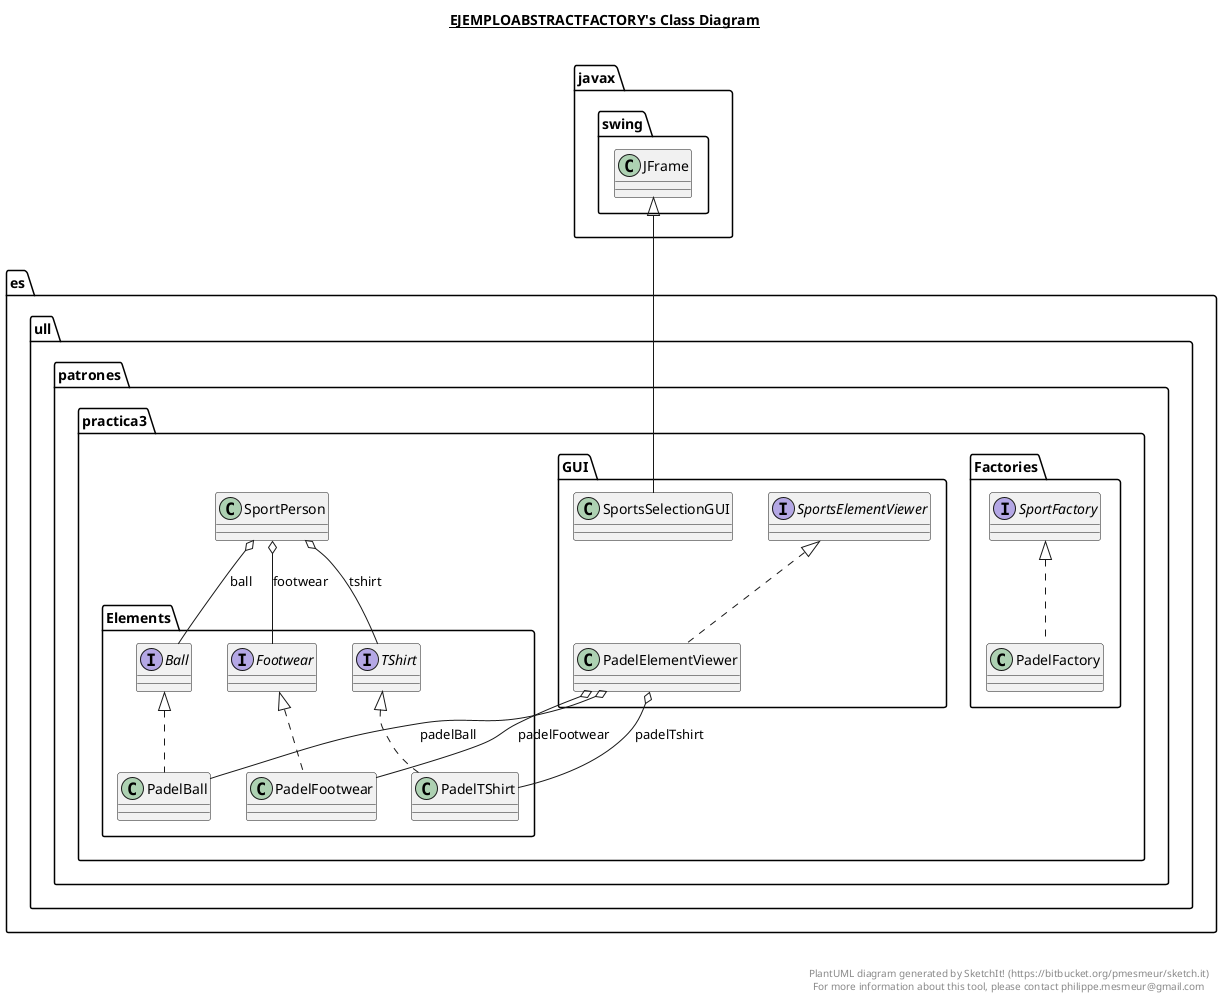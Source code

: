 @startuml

title __EJEMPLOABSTRACTFACTORY's Class Diagram__\n

  namespace es.ull.patrones.practica3 {
    namespace Elements {
      interface es.ull.patrones.practica3.Elements.Ball {
      }
    }
  }
  

  namespace es.ull.patrones.practica3 {
    namespace Elements {
      interface es.ull.patrones.practica3.Elements.Footwear {
      }
    }
  }
  

  namespace es.ull.patrones.practica3 {
    namespace Elements {
      class es.ull.patrones.practica3.Elements.PadelBall {
      }
    }
  }
  

  namespace es.ull.patrones.practica3 {
    namespace Elements {
      class es.ull.patrones.practica3.Elements.PadelFootwear {
      }
    }
  }
  

  namespace es.ull.patrones.practica3 {
    namespace Elements {
      class es.ull.patrones.practica3.Elements.PadelTShirt {
      }
    }
  }
  

  namespace es.ull.patrones.practica3 {
    namespace Elements {
      interface es.ull.patrones.practica3.Elements.TShirt {
      }
    }
  }
  

  namespace es.ull.patrones.practica3 {
    namespace Factories {
      class es.ull.patrones.practica3.Factories.PadelFactory {
      }
    }
  }
  

  namespace es.ull.patrones.practica3 {
    namespace Factories {
      interface es.ull.patrones.practica3.Factories.SportFactory {
      }
    }
  }
  

  namespace es.ull.patrones.practica3 {
    namespace GUI {
      class es.ull.patrones.practica3.GUI.PadelElementViewer {
      }
    }
  }
  

  namespace es.ull.patrones.practica3 {
    namespace GUI {
      interface es.ull.patrones.practica3.GUI.SportsElementViewer {
      }
    }
  }
  

  namespace es.ull.patrones.practica3 {
    namespace GUI {
      class es.ull.patrones.practica3.GUI.SportsSelectionGUI {
      }
    }
  }
  

  namespace es.ull.patrones.practica3 {
    class es.ull.patrones.practica3.SportPerson {
    }
  }
  

  es.ull.patrones.practica3.Elements.PadelBall .up.|> es.ull.patrones.practica3.Elements.Ball
  es.ull.patrones.practica3.Elements.PadelFootwear .up.|> es.ull.patrones.practica3.Elements.Footwear
  es.ull.patrones.practica3.Elements.PadelTShirt .up.|> es.ull.patrones.practica3.Elements.TShirt
  es.ull.patrones.practica3.Factories.PadelFactory .up.|> es.ull.patrones.practica3.Factories.SportFactory
  es.ull.patrones.practica3.GUI.PadelElementViewer .up.|> es.ull.patrones.practica3.GUI.SportsElementViewer
  es.ull.patrones.practica3.GUI.PadelElementViewer o-- es.ull.patrones.practica3.Elements.PadelBall : padelBall
  es.ull.patrones.practica3.GUI.PadelElementViewer o-- es.ull.patrones.practica3.Elements.PadelFootwear : padelFootwear
  es.ull.patrones.practica3.GUI.PadelElementViewer o-- es.ull.patrones.practica3.Elements.PadelTShirt : padelTshirt
  es.ull.patrones.practica3.GUI.SportsSelectionGUI -up-|> javax.swing.JFrame
  es.ull.patrones.practica3.SportPerson o-- es.ull.patrones.practica3.Elements.Ball : ball
  es.ull.patrones.practica3.SportPerson o-- es.ull.patrones.practica3.Elements.Footwear : footwear
  es.ull.patrones.practica3.SportPerson o-- es.ull.patrones.practica3.Elements.TShirt : tshirt


right footer


PlantUML diagram generated by SketchIt! (https://bitbucket.org/pmesmeur/sketch.it)
For more information about this tool, please contact philippe.mesmeur@gmail.com
endfooter

@enduml
